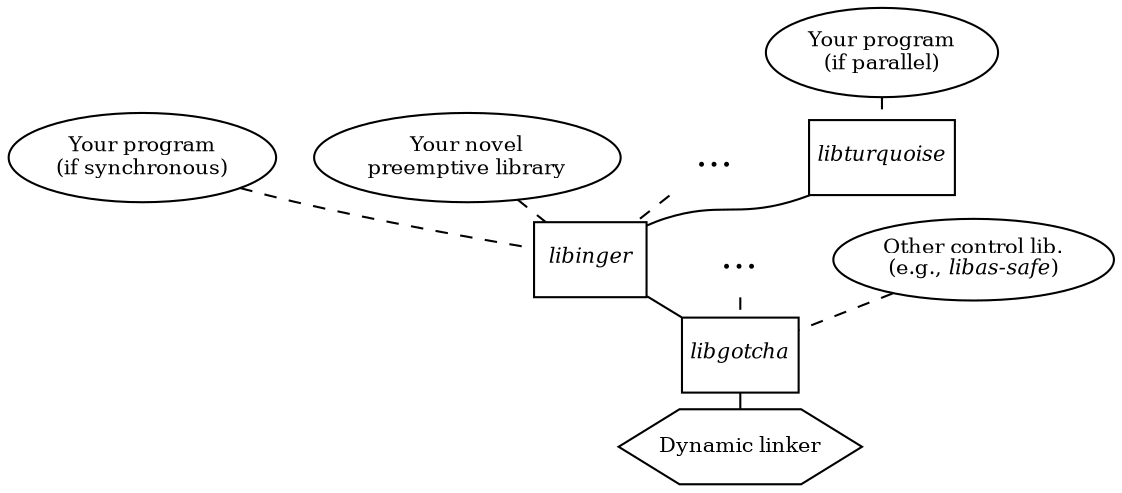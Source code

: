 strict graph {
	margin=0;
	ranksep=0;

	node [fontsize=10,margin=0.05];

	{
		node [shape=hexagon];

		rtld [label="Dynamic linker"];
	}

	{
		node [shape=box];

		libgotcha [label=<<i>libgotcha</i>>];
	}

	{
		libinger [shape=box,label=<<i>libinger</i>>];
		elipsister [shape=none,label="...",fontsize=18];
		libassafe [shape=oval,label=<Other control lib.<br/>(e.g., <i>libas-safe</i>)>];
	}

	{
		serialclient [shape=oval,label="Your program\n(if synchronous)"];
		clientlib [shape=oval,label="Your novel\npreemptive library"];
		elipsis [shape=none,label="...",fontsize=18];
		libturquoise [shape=box,label=<<i>libturquoise</i>>];
	}

	{
		node [shape=oval];

		parallelclient [label="Your program\n(if parallel)"];
	}

	libturquoise -- libinger;
	libinger -- libgotcha;
	libgotcha -- rtld;

	{
		edge [style=dashed];

		serialclient -- libinger;
		clientlib -- libinger;
		elipsis -- libinger;
		parallelclient -- libturquoise;
		elipsister -- libgotcha;
		libassafe -- libgotcha;
	}
}
